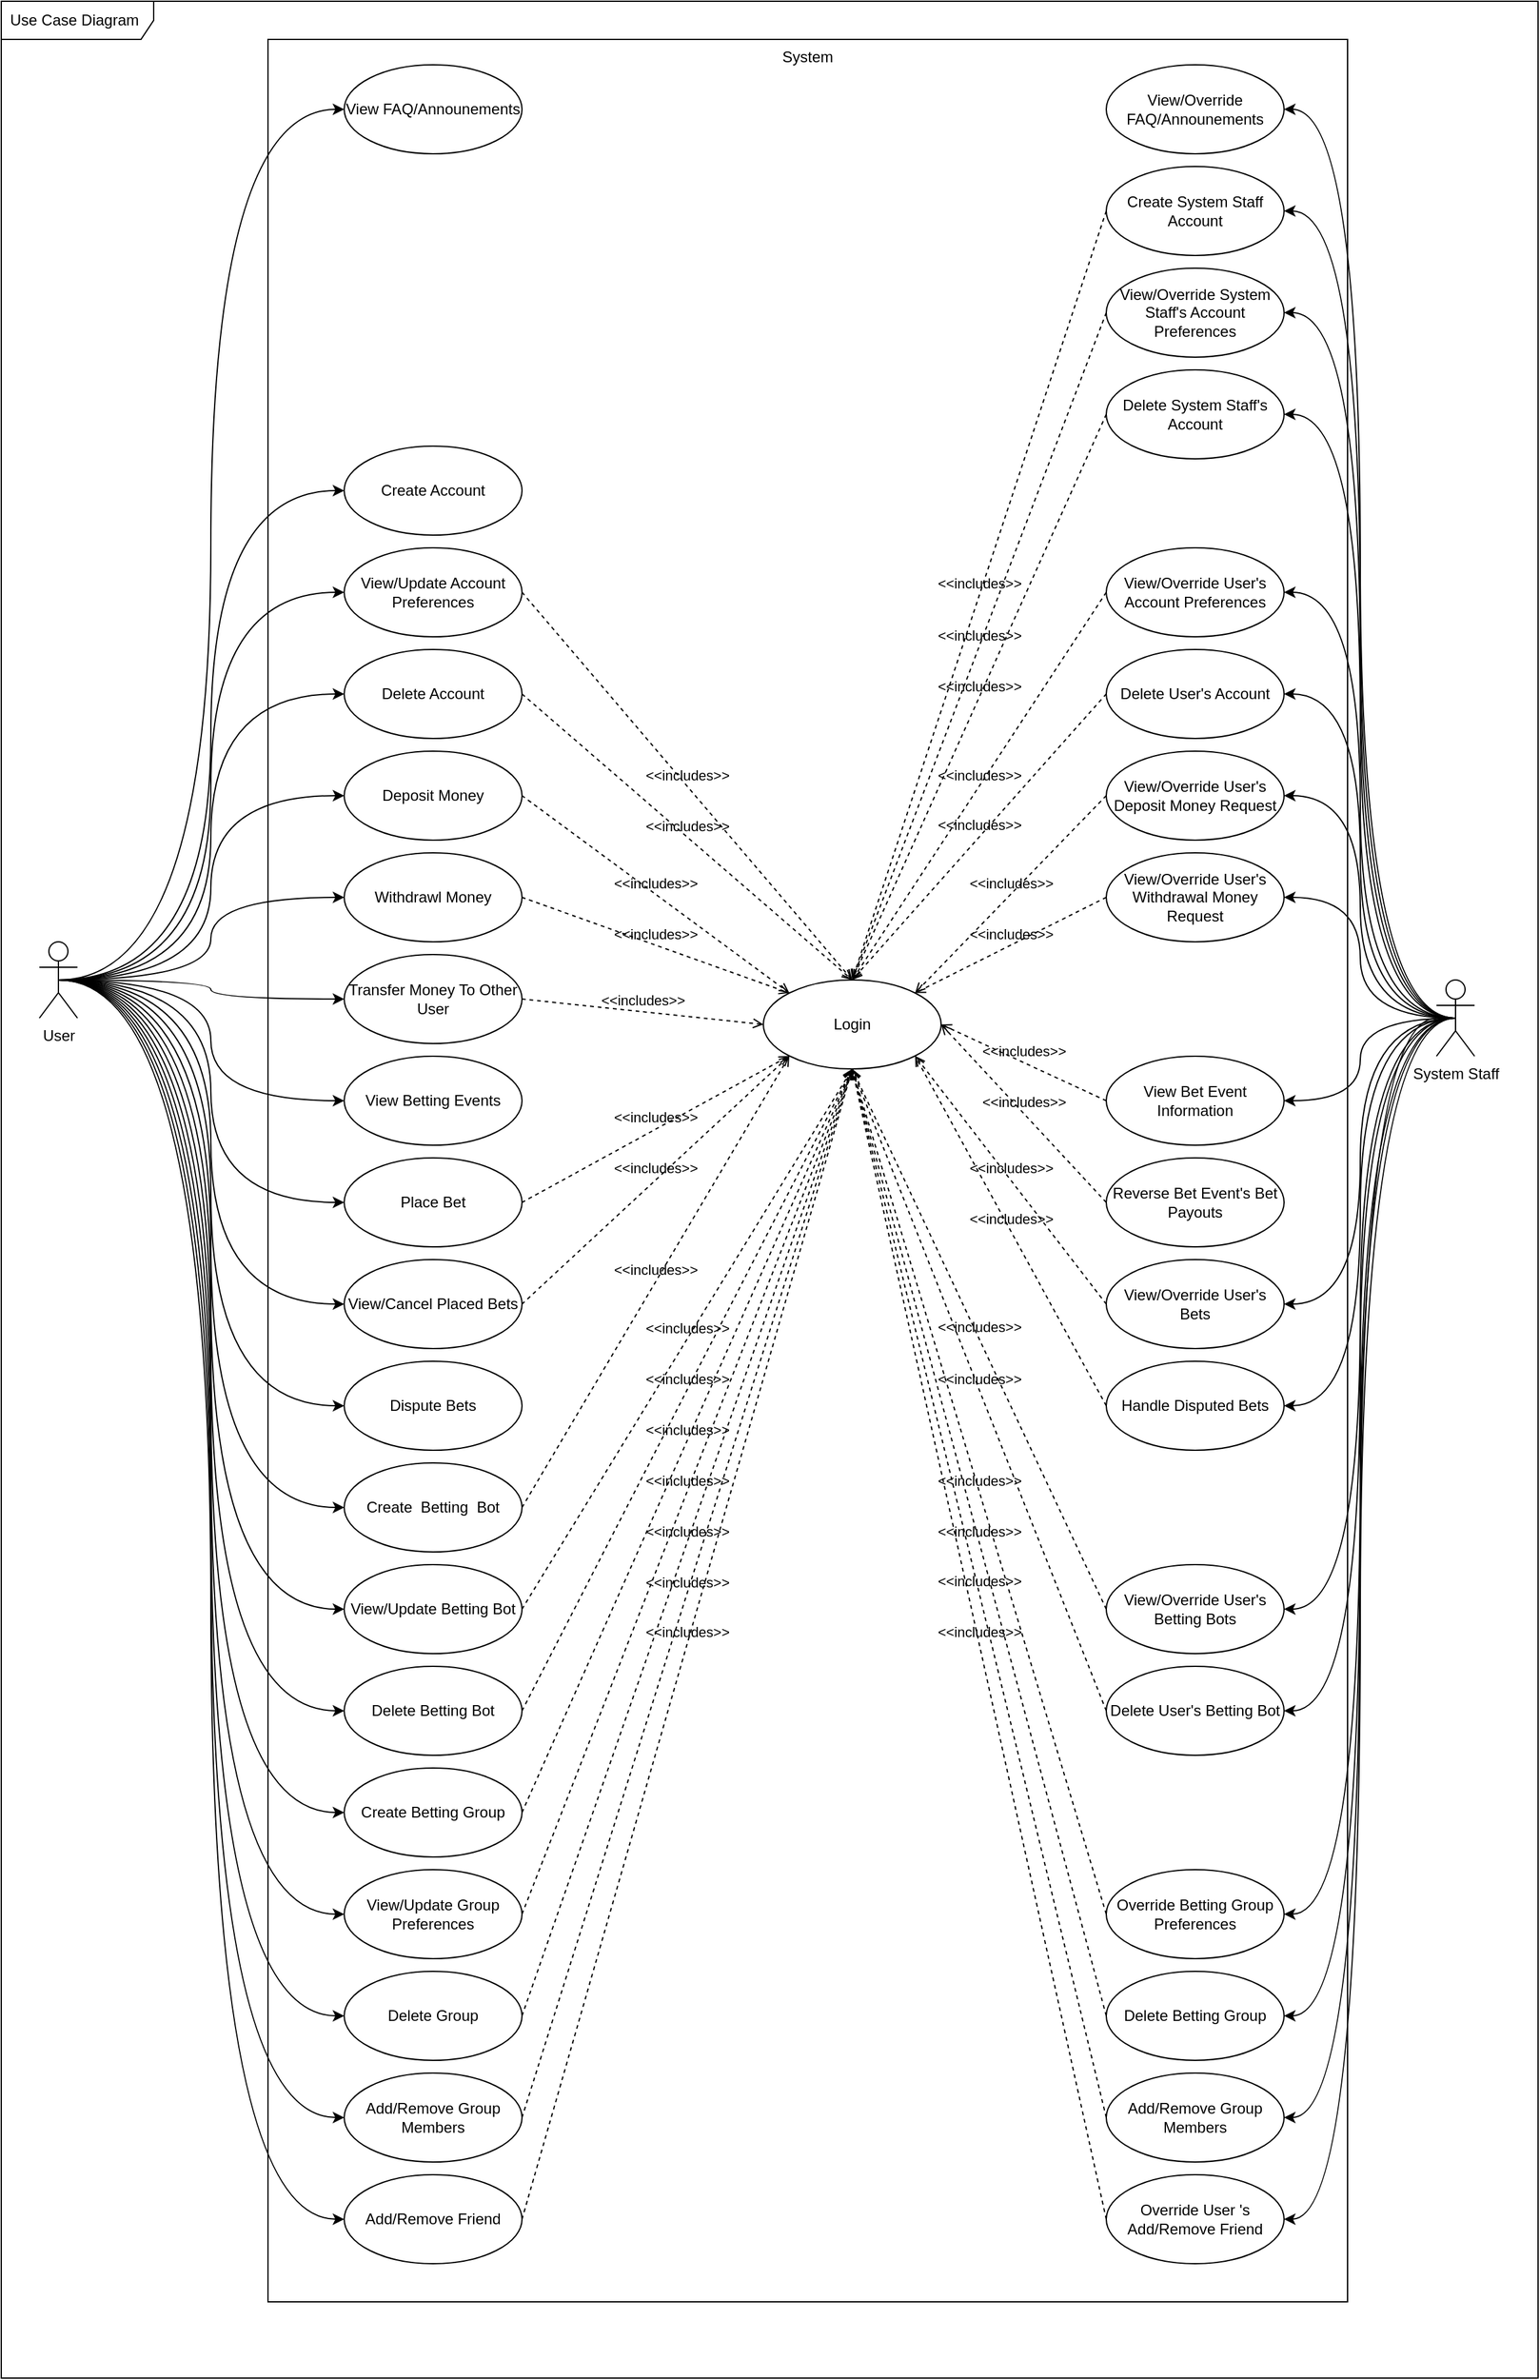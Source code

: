<mxfile version="20.8.3" type="google"><diagram id="5OjhUlmFKpjoIsbaGvIM" name="Page-1"><mxGraphModel grid="1" page="1" gridSize="10" guides="1" tooltips="1" connect="1" arrows="1" fold="1" pageScale="1" pageWidth="850" pageHeight="1100" math="0" shadow="0"><root><mxCell id="0"/><mxCell id="1" parent="0"/><mxCell id="4mFQkRXJ37AKGdtGyKTU-3" value="Use Case Diagram" style="shape=umlFrame;whiteSpace=wrap;html=1;width=120;height=30;boundedLbl=1;verticalAlign=middle;align=left;spacingLeft=5;sketch=0;gradientColor=none;movable=0;" vertex="1" parent="1"><mxGeometry x="250" y="-260" width="1210" height="1870" as="geometry"/></mxCell><mxCell id="4mFQkRXJ37AKGdtGyKTU-55" value="System" style="fontStyle=0;sketch=0;gradientColor=none;fillColor=none;verticalAlign=top;movable=0;" vertex="1" parent="1"><mxGeometry x="460" y="-230" width="850" height="1780" as="geometry"/></mxCell><mxCell id="4mFQkRXJ37AKGdtGyKTU-22" style="edgeStyle=orthogonalEdgeStyle;rounded=0;orthogonalLoop=1;jettySize=auto;html=1;exitX=0.5;exitY=0.5;exitDx=0;exitDy=0;exitPerimeter=0;entryX=0;entryY=0.5;entryDx=0;entryDy=0;curved=1;" edge="1" parent="1" source="4mFQkRXJ37AKGdtGyKTU-2" target="4mFQkRXJ37AKGdtGyKTU-13"><mxGeometry relative="1" as="geometry"/></mxCell><mxCell id="4mFQkRXJ37AKGdtGyKTU-23" style="edgeStyle=orthogonalEdgeStyle;curved=1;rounded=0;orthogonalLoop=1;jettySize=auto;html=1;exitX=0.5;exitY=0.5;exitDx=0;exitDy=0;exitPerimeter=0;entryX=0;entryY=0.5;entryDx=0;entryDy=0;" edge="1" parent="1" source="4mFQkRXJ37AKGdtGyKTU-2" target="4mFQkRXJ37AKGdtGyKTU-7"><mxGeometry relative="1" as="geometry"/></mxCell><mxCell id="4mFQkRXJ37AKGdtGyKTU-24" style="edgeStyle=orthogonalEdgeStyle;curved=1;rounded=0;orthogonalLoop=1;jettySize=auto;html=1;exitX=0.5;exitY=0.5;exitDx=0;exitDy=0;exitPerimeter=0;entryX=0;entryY=0.5;entryDx=0;entryDy=0;" edge="1" parent="1" source="4mFQkRXJ37AKGdtGyKTU-2" target="4mFQkRXJ37AKGdtGyKTU-17"><mxGeometry relative="1" as="geometry"/></mxCell><mxCell id="4mFQkRXJ37AKGdtGyKTU-25" style="edgeStyle=orthogonalEdgeStyle;curved=1;rounded=0;orthogonalLoop=1;jettySize=auto;html=1;exitX=0.5;exitY=0.5;exitDx=0;exitDy=0;exitPerimeter=0;entryX=0;entryY=0.5;entryDx=0;entryDy=0;" edge="1" parent="1" source="4mFQkRXJ37AKGdtGyKTU-2" target="4mFQkRXJ37AKGdtGyKTU-9"><mxGeometry relative="1" as="geometry"/></mxCell><mxCell id="4mFQkRXJ37AKGdtGyKTU-26" style="edgeStyle=orthogonalEdgeStyle;curved=1;rounded=0;orthogonalLoop=1;jettySize=auto;html=1;exitX=0.5;exitY=0.5;exitDx=0;exitDy=0;exitPerimeter=0;entryX=0;entryY=0.5;entryDx=0;entryDy=0;" edge="1" parent="1" source="4mFQkRXJ37AKGdtGyKTU-2" target="4mFQkRXJ37AKGdtGyKTU-8"><mxGeometry relative="1" as="geometry"/></mxCell><mxCell id="4mFQkRXJ37AKGdtGyKTU-27" style="edgeStyle=orthogonalEdgeStyle;curved=1;rounded=0;orthogonalLoop=1;jettySize=auto;html=1;exitX=0.5;exitY=0.5;exitDx=0;exitDy=0;exitPerimeter=0;entryX=0;entryY=0.5;entryDx=0;entryDy=0;" edge="1" parent="1" source="4mFQkRXJ37AKGdtGyKTU-2" target="4mFQkRXJ37AKGdtGyKTU-10"><mxGeometry relative="1" as="geometry"/></mxCell><mxCell id="4mFQkRXJ37AKGdtGyKTU-28" style="edgeStyle=orthogonalEdgeStyle;curved=1;rounded=0;orthogonalLoop=1;jettySize=auto;html=1;exitX=0.5;exitY=0.5;exitDx=0;exitDy=0;exitPerimeter=0;entryX=0;entryY=0.5;entryDx=0;entryDy=0;" edge="1" parent="1" source="4mFQkRXJ37AKGdtGyKTU-2" target="4mFQkRXJ37AKGdtGyKTU-12"><mxGeometry relative="1" as="geometry"/></mxCell><mxCell id="4mFQkRXJ37AKGdtGyKTU-29" style="edgeStyle=orthogonalEdgeStyle;curved=1;rounded=0;orthogonalLoop=1;jettySize=auto;html=1;exitX=0.5;exitY=0.5;exitDx=0;exitDy=0;exitPerimeter=0;entryX=0;entryY=0.5;entryDx=0;entryDy=0;" edge="1" parent="1" source="4mFQkRXJ37AKGdtGyKTU-2" target="4mFQkRXJ37AKGdtGyKTU-4"><mxGeometry relative="1" as="geometry"/></mxCell><mxCell id="4mFQkRXJ37AKGdtGyKTU-30" style="edgeStyle=orthogonalEdgeStyle;curved=1;rounded=0;orthogonalLoop=1;jettySize=auto;html=1;exitX=0.5;exitY=0.5;exitDx=0;exitDy=0;exitPerimeter=0;entryX=0;entryY=0.5;entryDx=0;entryDy=0;" edge="1" parent="1" source="4mFQkRXJ37AKGdtGyKTU-2" target="4mFQkRXJ37AKGdtGyKTU-18"><mxGeometry relative="1" as="geometry"/></mxCell><mxCell id="4mFQkRXJ37AKGdtGyKTU-31" style="edgeStyle=orthogonalEdgeStyle;curved=1;rounded=0;orthogonalLoop=1;jettySize=auto;html=1;exitX=0.5;exitY=0.5;exitDx=0;exitDy=0;exitPerimeter=0;entryX=0;entryY=0.5;entryDx=0;entryDy=0;" edge="1" parent="1" source="4mFQkRXJ37AKGdtGyKTU-2" target="4mFQkRXJ37AKGdtGyKTU-15"><mxGeometry relative="1" as="geometry"/></mxCell><mxCell id="4mFQkRXJ37AKGdtGyKTU-32" style="edgeStyle=orthogonalEdgeStyle;curved=1;rounded=0;orthogonalLoop=1;jettySize=auto;html=1;exitX=0.5;exitY=0.5;exitDx=0;exitDy=0;exitPerimeter=0;entryX=0;entryY=0.5;entryDx=0;entryDy=0;" edge="1" parent="1" source="4mFQkRXJ37AKGdtGyKTU-2" target="4mFQkRXJ37AKGdtGyKTU-11"><mxGeometry relative="1" as="geometry"/></mxCell><mxCell id="4mFQkRXJ37AKGdtGyKTU-33" style="edgeStyle=orthogonalEdgeStyle;curved=1;rounded=0;orthogonalLoop=1;jettySize=auto;html=1;exitX=0.5;exitY=0.5;exitDx=0;exitDy=0;exitPerimeter=0;entryX=0;entryY=0.5;entryDx=0;entryDy=0;" edge="1" parent="1" source="4mFQkRXJ37AKGdtGyKTU-2" target="4mFQkRXJ37AKGdtGyKTU-16"><mxGeometry relative="1" as="geometry"/></mxCell><mxCell id="4mFQkRXJ37AKGdtGyKTU-72" style="edgeStyle=orthogonalEdgeStyle;curved=1;rounded=0;orthogonalLoop=1;jettySize=auto;html=1;exitX=0.5;exitY=0.5;exitDx=0;exitDy=0;exitPerimeter=0;entryX=0;entryY=0.5;entryDx=0;entryDy=0;" edge="1" parent="1" source="4mFQkRXJ37AKGdtGyKTU-2" target="4mFQkRXJ37AKGdtGyKTU-70"><mxGeometry relative="1" as="geometry"/></mxCell><mxCell id="4mFQkRXJ37AKGdtGyKTU-73" style="edgeStyle=orthogonalEdgeStyle;curved=1;rounded=0;orthogonalLoop=1;jettySize=auto;html=1;exitX=0.5;exitY=0.5;exitDx=0;exitDy=0;exitPerimeter=0;entryX=0;entryY=0.5;entryDx=0;entryDy=0;" edge="1" parent="1" source="4mFQkRXJ37AKGdtGyKTU-2" target="4mFQkRXJ37AKGdtGyKTU-69"><mxGeometry relative="1" as="geometry"/></mxCell><mxCell id="4mFQkRXJ37AKGdtGyKTU-74" style="edgeStyle=orthogonalEdgeStyle;curved=1;rounded=0;orthogonalLoop=1;jettySize=auto;html=1;exitX=0.5;exitY=0.5;exitDx=0;exitDy=0;exitPerimeter=0;entryX=0;entryY=0.5;entryDx=0;entryDy=0;" edge="1" parent="1" source="4mFQkRXJ37AKGdtGyKTU-2" target="4mFQkRXJ37AKGdtGyKTU-71"><mxGeometry relative="1" as="geometry"/></mxCell><mxCell id="4mFQkRXJ37AKGdtGyKTU-115" style="edgeStyle=orthogonalEdgeStyle;curved=1;rounded=0;orthogonalLoop=1;jettySize=auto;html=1;exitX=0.5;exitY=0.5;exitDx=0;exitDy=0;exitPerimeter=0;entryX=0;entryY=0.5;entryDx=0;entryDy=0;" edge="1" parent="1" source="4mFQkRXJ37AKGdtGyKTU-2" target="4mFQkRXJ37AKGdtGyKTU-114"><mxGeometry relative="1" as="geometry"/></mxCell><mxCell id="4mFQkRXJ37AKGdtGyKTU-137" style="edgeStyle=orthogonalEdgeStyle;curved=1;rounded=0;orthogonalLoop=1;jettySize=auto;html=1;exitX=0.5;exitY=0.5;exitDx=0;exitDy=0;exitPerimeter=0;entryX=0;entryY=0.5;entryDx=0;entryDy=0;" edge="1" parent="1" source="4mFQkRXJ37AKGdtGyKTU-2" target="4mFQkRXJ37AKGdtGyKTU-136"><mxGeometry relative="1" as="geometry"/></mxCell><mxCell id="4mFQkRXJ37AKGdtGyKTU-142" style="edgeStyle=orthogonalEdgeStyle;curved=1;rounded=0;orthogonalLoop=1;jettySize=auto;html=1;exitX=0.5;exitY=0.5;exitDx=0;exitDy=0;exitPerimeter=0;entryX=0;entryY=0.5;entryDx=0;entryDy=0;" edge="1" parent="1" source="4mFQkRXJ37AKGdtGyKTU-2" target="4mFQkRXJ37AKGdtGyKTU-140"><mxGeometry relative="1" as="geometry"/></mxCell><mxCell id="4mFQkRXJ37AKGdtGyKTU-150" style="edgeStyle=orthogonalEdgeStyle;curved=1;rounded=0;orthogonalLoop=1;jettySize=auto;html=1;exitX=0.5;exitY=0.5;exitDx=0;exitDy=0;exitPerimeter=0;entryX=0;entryY=0.5;entryDx=0;entryDy=0;" edge="1" parent="1" source="4mFQkRXJ37AKGdtGyKTU-2" target="4mFQkRXJ37AKGdtGyKTU-148"><mxGeometry relative="1" as="geometry"/></mxCell><mxCell id="4mFQkRXJ37AKGdtGyKTU-2" value="User" style="shape=umlActor;verticalLabelPosition=bottom;verticalAlign=top;html=1;sketch=0;gradientColor=none;" vertex="1" parent="1"><mxGeometry x="280" y="480" width="30" height="60" as="geometry"/></mxCell><mxCell id="4mFQkRXJ37AKGdtGyKTU-4" value="Place Bet" style="ellipse;whiteSpace=wrap;html=1;sketch=0;gradientColor=none;" vertex="1" parent="1"><mxGeometry x="520" y="650" width="140" height="70" as="geometry"/></mxCell><mxCell id="4mFQkRXJ37AKGdtGyKTU-5" value="Login" style="ellipse;whiteSpace=wrap;html=1;sketch=0;gradientColor=none;" vertex="1" parent="1"><mxGeometry x="850" y="510" width="140" height="70" as="geometry"/></mxCell><mxCell id="4mFQkRXJ37AKGdtGyKTU-7" value="View/Update Account Preferences" style="ellipse;whiteSpace=wrap;html=1;sketch=0;gradientColor=none;" vertex="1" parent="1"><mxGeometry x="520" y="170" width="140" height="70" as="geometry"/></mxCell><mxCell id="4mFQkRXJ37AKGdtGyKTU-8" value="Withdrawl Money" style="ellipse;whiteSpace=wrap;html=1;sketch=0;gradientColor=none;" vertex="1" parent="1"><mxGeometry x="520" y="410" width="140" height="70" as="geometry"/></mxCell><mxCell id="4mFQkRXJ37AKGdtGyKTU-9" value="Deposit Money" style="ellipse;whiteSpace=wrap;html=1;sketch=0;gradientColor=none;" vertex="1" parent="1"><mxGeometry x="520" y="330" width="140" height="70" as="geometry"/></mxCell><mxCell id="4mFQkRXJ37AKGdtGyKTU-10" value="Transfer Money To Other User" style="ellipse;whiteSpace=wrap;html=1;sketch=0;gradientColor=none;" vertex="1" parent="1"><mxGeometry x="520" y="490" width="140" height="70" as="geometry"/></mxCell><mxCell id="4mFQkRXJ37AKGdtGyKTU-11" value="View/Update Betting Bot" style="ellipse;whiteSpace=wrap;html=1;sketch=0;gradientColor=none;" vertex="1" parent="1"><mxGeometry x="520" y="970" width="140" height="70" as="geometry"/></mxCell><mxCell id="4mFQkRXJ37AKGdtGyKTU-12" value="View Betting Events" style="ellipse;whiteSpace=wrap;html=1;sketch=0;gradientColor=none;" vertex="1" parent="1"><mxGeometry x="520" y="570" width="140" height="70" as="geometry"/></mxCell><mxCell id="4mFQkRXJ37AKGdtGyKTU-13" value="Create Account" style="ellipse;whiteSpace=wrap;html=1;sketch=0;gradientColor=none;" vertex="1" parent="1"><mxGeometry x="520" y="90" width="140" height="70" as="geometry"/></mxCell><mxCell id="4mFQkRXJ37AKGdtGyKTU-15" value="Create &amp;nbsp;Betting &amp;nbsp;Bot" style="ellipse;whiteSpace=wrap;html=1;sketch=0;gradientColor=none;" vertex="1" parent="1"><mxGeometry x="520" y="890" width="140" height="70" as="geometry"/></mxCell><mxCell id="4mFQkRXJ37AKGdtGyKTU-16" value="Delete Betting Bot" style="ellipse;whiteSpace=wrap;html=1;sketch=0;gradientColor=none;" vertex="1" parent="1"><mxGeometry x="520" y="1050" width="140" height="70" as="geometry"/></mxCell><mxCell id="4mFQkRXJ37AKGdtGyKTU-17" value="Delete Account" style="ellipse;whiteSpace=wrap;html=1;sketch=0;gradientColor=none;" vertex="1" parent="1"><mxGeometry x="520" y="250" width="140" height="70" as="geometry"/></mxCell><mxCell id="4mFQkRXJ37AKGdtGyKTU-18" value="View/Cancel Placed Bets" style="ellipse;whiteSpace=wrap;html=1;sketch=0;gradientColor=none;" vertex="1" parent="1"><mxGeometry x="520" y="730" width="140" height="70" as="geometry"/></mxCell><mxCell id="4mFQkRXJ37AKGdtGyKTU-34" value="&amp;lt;&amp;lt;includes&amp;gt;&amp;gt;" style="endArrow=open;html=1;rounded=0;align=center;verticalAlign=bottom;dashed=1;endFill=0;labelBackgroundColor=none;curved=1;exitX=1;exitY=0.5;exitDx=0;exitDy=0;entryX=0;entryY=1;entryDx=0;entryDy=0;" edge="1" parent="1" source="4mFQkRXJ37AKGdtGyKTU-15" target="4mFQkRXJ37AKGdtGyKTU-5"><mxGeometry relative="1" as="geometry"><mxPoint x="700" y="820" as="sourcePoint"/><mxPoint x="860" y="820" as="targetPoint"/></mxGeometry></mxCell><mxCell id="4mFQkRXJ37AKGdtGyKTU-35" value="" style="resizable=0;html=1;align=center;verticalAlign=top;labelBackgroundColor=none;sketch=0;gradientColor=none;" connectable="0" vertex="1" parent="4mFQkRXJ37AKGdtGyKTU-34"><mxGeometry relative="1" as="geometry"/></mxCell><mxCell id="4mFQkRXJ37AKGdtGyKTU-36" value="&amp;lt;&amp;lt;includes&amp;gt;&amp;gt;" style="endArrow=open;html=1;rounded=0;align=center;verticalAlign=bottom;dashed=1;endFill=0;labelBackgroundColor=none;curved=1;exitX=1;exitY=0.5;exitDx=0;exitDy=0;entryX=0;entryY=1;entryDx=0;entryDy=0;" edge="1" parent="1" source="4mFQkRXJ37AKGdtGyKTU-18" target="4mFQkRXJ37AKGdtGyKTU-5"><mxGeometry relative="1" as="geometry"><mxPoint x="670" y="875" as="sourcePoint"/><mxPoint x="860" y="555" as="targetPoint"/></mxGeometry></mxCell><mxCell id="4mFQkRXJ37AKGdtGyKTU-37" value="" style="resizable=0;html=1;align=center;verticalAlign=top;labelBackgroundColor=none;sketch=0;gradientColor=none;" connectable="0" vertex="1" parent="4mFQkRXJ37AKGdtGyKTU-36"><mxGeometry relative="1" as="geometry"/></mxCell><mxCell id="4mFQkRXJ37AKGdtGyKTU-38" value="&amp;lt;&amp;lt;includes&amp;gt;&amp;gt;" style="endArrow=open;html=1;rounded=0;align=center;verticalAlign=bottom;dashed=1;endFill=0;labelBackgroundColor=none;curved=1;exitX=1;exitY=0.5;exitDx=0;exitDy=0;entryX=0;entryY=0;entryDx=0;entryDy=0;" edge="1" parent="1" source="4mFQkRXJ37AKGdtGyKTU-9" target="4mFQkRXJ37AKGdtGyKTU-5"><mxGeometry relative="1" as="geometry"><mxPoint x="670" y="775" as="sourcePoint"/><mxPoint x="860" y="555" as="targetPoint"/></mxGeometry></mxCell><mxCell id="4mFQkRXJ37AKGdtGyKTU-39" value="" style="resizable=0;html=1;align=center;verticalAlign=top;labelBackgroundColor=none;sketch=0;gradientColor=none;" connectable="0" vertex="1" parent="4mFQkRXJ37AKGdtGyKTU-38"><mxGeometry relative="1" as="geometry"/></mxCell><mxCell id="4mFQkRXJ37AKGdtGyKTU-40" value="&amp;lt;&amp;lt;includes&amp;gt;&amp;gt;" style="endArrow=open;html=1;rounded=0;align=center;verticalAlign=bottom;dashed=1;endFill=0;labelBackgroundColor=none;curved=1;exitX=1;exitY=0.5;exitDx=0;exitDy=0;entryX=0.5;entryY=0;entryDx=0;entryDy=0;" edge="1" parent="1" source="4mFQkRXJ37AKGdtGyKTU-17" target="4mFQkRXJ37AKGdtGyKTU-5"><mxGeometry relative="1" as="geometry"><mxPoint x="680" y="785" as="sourcePoint"/><mxPoint x="870" y="565" as="targetPoint"/></mxGeometry></mxCell><mxCell id="4mFQkRXJ37AKGdtGyKTU-41" value="" style="resizable=0;html=1;align=center;verticalAlign=top;labelBackgroundColor=none;sketch=0;gradientColor=none;" connectable="0" vertex="1" parent="4mFQkRXJ37AKGdtGyKTU-40"><mxGeometry relative="1" as="geometry"/></mxCell><mxCell id="4mFQkRXJ37AKGdtGyKTU-42" value="&amp;lt;&amp;lt;includes&amp;gt;&amp;gt;" style="endArrow=open;html=1;rounded=0;align=center;verticalAlign=bottom;dashed=1;endFill=0;labelBackgroundColor=none;curved=1;exitX=1;exitY=0.5;exitDx=0;exitDy=0;entryX=0;entryY=0.5;entryDx=0;entryDy=0;" edge="1" parent="1" source="4mFQkRXJ37AKGdtGyKTU-10" target="4mFQkRXJ37AKGdtGyKTU-5"><mxGeometry relative="1" as="geometry"><mxPoint x="690" y="795" as="sourcePoint"/><mxPoint x="880" y="575" as="targetPoint"/></mxGeometry></mxCell><mxCell id="4mFQkRXJ37AKGdtGyKTU-43" value="" style="resizable=0;html=1;align=center;verticalAlign=top;labelBackgroundColor=none;sketch=0;gradientColor=none;" connectable="0" vertex="1" parent="4mFQkRXJ37AKGdtGyKTU-42"><mxGeometry relative="1" as="geometry"/></mxCell><mxCell id="4mFQkRXJ37AKGdtGyKTU-44" value="&amp;lt;&amp;lt;includes&amp;gt;&amp;gt;" style="endArrow=open;html=1;rounded=0;align=center;verticalAlign=bottom;dashed=1;endFill=0;labelBackgroundColor=none;curved=1;entryX=0;entryY=0;entryDx=0;entryDy=0;exitX=1;exitY=0.5;exitDx=0;exitDy=0;" edge="1" parent="1" source="4mFQkRXJ37AKGdtGyKTU-8" target="4mFQkRXJ37AKGdtGyKTU-5"><mxGeometry relative="1" as="geometry"><mxPoint x="660" y="605" as="sourcePoint"/><mxPoint x="890" y="585" as="targetPoint"/></mxGeometry></mxCell><mxCell id="4mFQkRXJ37AKGdtGyKTU-45" value="" style="resizable=0;html=1;align=center;verticalAlign=top;labelBackgroundColor=none;sketch=0;gradientColor=none;" connectable="0" vertex="1" parent="4mFQkRXJ37AKGdtGyKTU-44"><mxGeometry relative="1" as="geometry"/></mxCell><mxCell id="4mFQkRXJ37AKGdtGyKTU-46" value="&amp;lt;&amp;lt;includes&amp;gt;&amp;gt;" style="endArrow=open;html=1;rounded=0;align=center;verticalAlign=bottom;dashed=1;endFill=0;labelBackgroundColor=none;curved=1;exitX=1;exitY=0.5;exitDx=0;exitDy=0;entryX=0;entryY=1;entryDx=0;entryDy=0;" edge="1" parent="1" source="4mFQkRXJ37AKGdtGyKTU-4" target="4mFQkRXJ37AKGdtGyKTU-5"><mxGeometry relative="1" as="geometry"><mxPoint x="710" y="815" as="sourcePoint"/><mxPoint x="900" y="595" as="targetPoint"/></mxGeometry></mxCell><mxCell id="4mFQkRXJ37AKGdtGyKTU-47" value="" style="resizable=0;html=1;align=center;verticalAlign=top;labelBackgroundColor=none;sketch=0;gradientColor=none;" connectable="0" vertex="1" parent="4mFQkRXJ37AKGdtGyKTU-46"><mxGeometry relative="1" as="geometry"/></mxCell><mxCell id="4mFQkRXJ37AKGdtGyKTU-48" value="&amp;lt;&amp;lt;includes&amp;gt;&amp;gt;" style="endArrow=open;html=1;rounded=0;align=center;verticalAlign=bottom;dashed=1;endFill=0;labelBackgroundColor=none;curved=1;exitX=1;exitY=0.5;exitDx=0;exitDy=0;entryX=0.5;entryY=1;entryDx=0;entryDy=0;" edge="1" parent="1" source="4mFQkRXJ37AKGdtGyKTU-11" target="4mFQkRXJ37AKGdtGyKTU-5"><mxGeometry relative="1" as="geometry"><mxPoint x="720" y="825" as="sourcePoint"/><mxPoint x="910" y="605" as="targetPoint"/></mxGeometry></mxCell><mxCell id="4mFQkRXJ37AKGdtGyKTU-49" value="" style="resizable=0;html=1;align=center;verticalAlign=top;labelBackgroundColor=none;sketch=0;gradientColor=none;" connectable="0" vertex="1" parent="4mFQkRXJ37AKGdtGyKTU-48"><mxGeometry relative="1" as="geometry"/></mxCell><mxCell id="4mFQkRXJ37AKGdtGyKTU-50" value="&amp;lt;&amp;lt;includes&amp;gt;&amp;gt;" style="endArrow=open;html=1;rounded=0;align=center;verticalAlign=bottom;dashed=1;endFill=0;labelBackgroundColor=none;curved=1;entryX=0.5;entryY=1;entryDx=0;entryDy=0;exitX=1;exitY=0.5;exitDx=0;exitDy=0;" edge="1" parent="1" source="4mFQkRXJ37AKGdtGyKTU-16" target="4mFQkRXJ37AKGdtGyKTU-5"><mxGeometry relative="1" as="geometry"><mxPoint x="730" y="835" as="sourcePoint"/><mxPoint x="920" y="615" as="targetPoint"/></mxGeometry></mxCell><mxCell id="4mFQkRXJ37AKGdtGyKTU-51" value="" style="resizable=0;html=1;align=center;verticalAlign=top;labelBackgroundColor=none;sketch=0;gradientColor=none;" connectable="0" vertex="1" parent="4mFQkRXJ37AKGdtGyKTU-50"><mxGeometry relative="1" as="geometry"/></mxCell><mxCell id="4mFQkRXJ37AKGdtGyKTU-52" value="&amp;lt;&amp;lt;includes&amp;gt;&amp;gt;" style="endArrow=open;html=1;rounded=0;align=center;verticalAlign=bottom;dashed=1;endFill=0;labelBackgroundColor=none;curved=1;exitX=1;exitY=0.5;exitDx=0;exitDy=0;" edge="1" parent="1" source="4mFQkRXJ37AKGdtGyKTU-7"><mxGeometry relative="1" as="geometry"><mxPoint x="670" y="295" as="sourcePoint"/><mxPoint x="920" y="510" as="targetPoint"/></mxGeometry></mxCell><mxCell id="4mFQkRXJ37AKGdtGyKTU-53" value="" style="resizable=0;html=1;align=center;verticalAlign=top;labelBackgroundColor=none;sketch=0;gradientColor=none;" connectable="0" vertex="1" parent="4mFQkRXJ37AKGdtGyKTU-52"><mxGeometry relative="1" as="geometry"/></mxCell><mxCell id="4mFQkRXJ37AKGdtGyKTU-59" style="edgeStyle=orthogonalEdgeStyle;curved=1;rounded=0;orthogonalLoop=1;jettySize=auto;html=1;exitX=0.5;exitY=0.5;exitDx=0;exitDy=0;exitPerimeter=0;entryX=1;entryY=0.5;entryDx=0;entryDy=0;" edge="1" parent="1" source="4mFQkRXJ37AKGdtGyKTU-56" target="4mFQkRXJ37AKGdtGyKTU-62"><mxGeometry relative="1" as="geometry"/></mxCell><mxCell id="4mFQkRXJ37AKGdtGyKTU-60" style="edgeStyle=orthogonalEdgeStyle;curved=1;rounded=0;orthogonalLoop=1;jettySize=auto;html=1;exitX=0.5;exitY=0.5;exitDx=0;exitDy=0;exitPerimeter=0;entryX=1;entryY=0.5;entryDx=0;entryDy=0;" edge="1" parent="1" source="4mFQkRXJ37AKGdtGyKTU-56" target="4mFQkRXJ37AKGdtGyKTU-64"><mxGeometry relative="1" as="geometry"/></mxCell><mxCell id="4mFQkRXJ37AKGdtGyKTU-65" style="edgeStyle=orthogonalEdgeStyle;curved=1;rounded=0;orthogonalLoop=1;jettySize=auto;html=1;exitX=0.5;exitY=0.5;exitDx=0;exitDy=0;exitPerimeter=0;entryX=1;entryY=0.5;entryDx=0;entryDy=0;" edge="1" parent="1" source="4mFQkRXJ37AKGdtGyKTU-56" target="4mFQkRXJ37AKGdtGyKTU-61"><mxGeometry relative="1" as="geometry"/></mxCell><mxCell id="4mFQkRXJ37AKGdtGyKTU-81" style="edgeStyle=orthogonalEdgeStyle;curved=1;rounded=0;orthogonalLoop=1;jettySize=auto;html=1;exitX=0.5;exitY=0.5;exitDx=0;exitDy=0;exitPerimeter=0;entryX=1;entryY=0.5;entryDx=0;entryDy=0;" edge="1" parent="1" source="4mFQkRXJ37AKGdtGyKTU-56" target="4mFQkRXJ37AKGdtGyKTU-66"><mxGeometry relative="1" as="geometry"/></mxCell><mxCell id="4mFQkRXJ37AKGdtGyKTU-82" style="edgeStyle=orthogonalEdgeStyle;curved=1;rounded=0;orthogonalLoop=1;jettySize=auto;html=1;exitX=0.5;exitY=0.5;exitDx=0;exitDy=0;exitPerimeter=0;entryX=1;entryY=0.5;entryDx=0;entryDy=0;" edge="1" parent="1" source="4mFQkRXJ37AKGdtGyKTU-56" target="4mFQkRXJ37AKGdtGyKTU-67"><mxGeometry relative="1" as="geometry"/></mxCell><mxCell id="4mFQkRXJ37AKGdtGyKTU-83" style="edgeStyle=orthogonalEdgeStyle;curved=1;rounded=0;orthogonalLoop=1;jettySize=auto;html=1;exitX=0.5;exitY=0.5;exitDx=0;exitDy=0;exitPerimeter=0;entryX=1;entryY=0.5;entryDx=0;entryDy=0;" edge="1" parent="1" source="4mFQkRXJ37AKGdtGyKTU-56" target="4mFQkRXJ37AKGdtGyKTU-75"><mxGeometry relative="1" as="geometry"/></mxCell><mxCell id="4mFQkRXJ37AKGdtGyKTU-84" style="edgeStyle=orthogonalEdgeStyle;curved=1;rounded=0;orthogonalLoop=1;jettySize=auto;html=1;exitX=0.5;exitY=0.5;exitDx=0;exitDy=0;exitPerimeter=0;entryX=1;entryY=0.5;entryDx=0;entryDy=0;" edge="1" parent="1" source="4mFQkRXJ37AKGdtGyKTU-56" target="4mFQkRXJ37AKGdtGyKTU-76"><mxGeometry relative="1" as="geometry"/></mxCell><mxCell id="4mFQkRXJ37AKGdtGyKTU-85" style="edgeStyle=orthogonalEdgeStyle;curved=1;rounded=0;orthogonalLoop=1;jettySize=auto;html=1;exitX=0.5;exitY=0.5;exitDx=0;exitDy=0;exitPerimeter=0;entryX=1;entryY=0.5;entryDx=0;entryDy=0;" edge="1" parent="1" source="4mFQkRXJ37AKGdtGyKTU-56" target="4mFQkRXJ37AKGdtGyKTU-77"><mxGeometry relative="1" as="geometry"/></mxCell><mxCell id="4mFQkRXJ37AKGdtGyKTU-86" style="edgeStyle=orthogonalEdgeStyle;curved=1;rounded=0;orthogonalLoop=1;jettySize=auto;html=1;exitX=0.5;exitY=0.5;exitDx=0;exitDy=0;exitPerimeter=0;entryX=1;entryY=0.5;entryDx=0;entryDy=0;" edge="1" parent="1" source="4mFQkRXJ37AKGdtGyKTU-56" target="4mFQkRXJ37AKGdtGyKTU-79"><mxGeometry relative="1" as="geometry"/></mxCell><mxCell id="4mFQkRXJ37AKGdtGyKTU-87" style="edgeStyle=orthogonalEdgeStyle;curved=1;rounded=0;orthogonalLoop=1;jettySize=auto;html=1;exitX=0.5;exitY=0.5;exitDx=0;exitDy=0;exitPerimeter=0;entryX=1;entryY=0.5;entryDx=0;entryDy=0;" edge="1" parent="1" source="4mFQkRXJ37AKGdtGyKTU-56" target="4mFQkRXJ37AKGdtGyKTU-80"><mxGeometry relative="1" as="geometry"/></mxCell><mxCell id="4mFQkRXJ37AKGdtGyKTU-118" style="edgeStyle=orthogonalEdgeStyle;curved=1;rounded=0;orthogonalLoop=1;jettySize=auto;html=1;exitX=0.5;exitY=0.5;exitDx=0;exitDy=0;exitPerimeter=0;entryX=1;entryY=0.5;entryDx=0;entryDy=0;" edge="1" parent="1" source="4mFQkRXJ37AKGdtGyKTU-56" target="4mFQkRXJ37AKGdtGyKTU-117"><mxGeometry relative="1" as="geometry"/></mxCell><mxCell id="4mFQkRXJ37AKGdtGyKTU-126" style="edgeStyle=orthogonalEdgeStyle;curved=1;rounded=0;orthogonalLoop=1;jettySize=auto;html=1;exitX=0.5;exitY=0.5;exitDx=0;exitDy=0;exitPerimeter=0;entryX=1;entryY=0.5;entryDx=0;entryDy=0;" edge="1" parent="1" source="4mFQkRXJ37AKGdtGyKTU-56" target="4mFQkRXJ37AKGdtGyKTU-124"><mxGeometry relative="1" as="geometry"/></mxCell><mxCell id="4mFQkRXJ37AKGdtGyKTU-128" style="edgeStyle=orthogonalEdgeStyle;curved=1;rounded=0;orthogonalLoop=1;jettySize=auto;html=1;exitX=0.5;exitY=0.5;exitDx=0;exitDy=0;exitPerimeter=0;entryX=1;entryY=0.5;entryDx=0;entryDy=0;" edge="1" parent="1" source="4mFQkRXJ37AKGdtGyKTU-56" target="4mFQkRXJ37AKGdtGyKTU-123"><mxGeometry relative="1" as="geometry"/></mxCell><mxCell id="4mFQkRXJ37AKGdtGyKTU-129" style="edgeStyle=orthogonalEdgeStyle;curved=1;rounded=0;orthogonalLoop=1;jettySize=auto;html=1;exitX=0.5;exitY=0.5;exitDx=0;exitDy=0;exitPerimeter=0;entryX=1;entryY=0.5;entryDx=0;entryDy=0;" edge="1" parent="1" source="4mFQkRXJ37AKGdtGyKTU-56" target="4mFQkRXJ37AKGdtGyKTU-125"><mxGeometry relative="1" as="geometry"/></mxCell><mxCell id="4mFQkRXJ37AKGdtGyKTU-139" style="edgeStyle=orthogonalEdgeStyle;curved=1;rounded=0;orthogonalLoop=1;jettySize=auto;html=1;exitX=0.5;exitY=0.5;exitDx=0;exitDy=0;exitPerimeter=0;entryX=1;entryY=0.5;entryDx=0;entryDy=0;" edge="1" parent="1" source="4mFQkRXJ37AKGdtGyKTU-56" target="4mFQkRXJ37AKGdtGyKTU-138"><mxGeometry relative="1" as="geometry"/></mxCell><mxCell id="4mFQkRXJ37AKGdtGyKTU-145" style="edgeStyle=orthogonalEdgeStyle;curved=1;rounded=0;orthogonalLoop=1;jettySize=auto;html=1;entryX=1;entryY=0.5;entryDx=0;entryDy=0;" edge="1" parent="1" source="4mFQkRXJ37AKGdtGyKTU-56" target="4mFQkRXJ37AKGdtGyKTU-141"><mxGeometry relative="1" as="geometry"/></mxCell><mxCell id="4mFQkRXJ37AKGdtGyKTU-151" style="edgeStyle=orthogonalEdgeStyle;curved=1;rounded=0;orthogonalLoop=1;jettySize=auto;html=1;exitX=0.5;exitY=0.5;exitDx=0;exitDy=0;exitPerimeter=0;entryX=1;entryY=0.5;entryDx=0;entryDy=0;" edge="1" parent="1" source="4mFQkRXJ37AKGdtGyKTU-56" target="4mFQkRXJ37AKGdtGyKTU-149"><mxGeometry relative="1" as="geometry"/></mxCell><mxCell id="4mFQkRXJ37AKGdtGyKTU-56" value="System Staff" style="shape=umlActor;verticalLabelPosition=bottom;verticalAlign=top;html=1;sketch=0;gradientColor=none;" vertex="1" parent="1"><mxGeometry x="1380" y="510" width="30" height="60" as="geometry"/></mxCell><mxCell id="4mFQkRXJ37AKGdtGyKTU-61" value="View Bet Event Information" style="ellipse;whiteSpace=wrap;html=1;sketch=0;gradientColor=none;" vertex="1" parent="1"><mxGeometry x="1120" y="570" width="140" height="70" as="geometry"/></mxCell><mxCell id="4mFQkRXJ37AKGdtGyKTU-62" value="View/Override User's Account Preferences" style="ellipse;whiteSpace=wrap;html=1;sketch=0;gradientColor=none;" vertex="1" parent="1"><mxGeometry x="1120" y="170" width="140" height="70" as="geometry"/></mxCell><mxCell id="4mFQkRXJ37AKGdtGyKTU-64" value="Delete User's Account" style="ellipse;whiteSpace=wrap;html=1;sketch=0;gradientColor=none;" vertex="1" parent="1"><mxGeometry x="1120" y="250" width="140" height="70" as="geometry"/></mxCell><mxCell id="4mFQkRXJ37AKGdtGyKTU-66" value="View/Override User's Bets" style="ellipse;whiteSpace=wrap;html=1;sketch=0;gradientColor=none;" vertex="1" parent="1"><mxGeometry x="1120" y="730" width="140" height="70" as="geometry"/></mxCell><mxCell id="4mFQkRXJ37AKGdtGyKTU-67" value="View/Override User's Betting Bots" style="ellipse;whiteSpace=wrap;html=1;sketch=0;gradientColor=none;" vertex="1" parent="1"><mxGeometry x="1120" y="970" width="140" height="70" as="geometry"/></mxCell><mxCell id="4mFQkRXJ37AKGdtGyKTU-69" value="View/Update Group Preferences" style="ellipse;whiteSpace=wrap;html=1;sketch=0;gradientColor=none;" vertex="1" parent="1"><mxGeometry x="520" y="1210" width="140" height="70" as="geometry"/></mxCell><mxCell id="4mFQkRXJ37AKGdtGyKTU-70" value="Create Betting Group" style="ellipse;whiteSpace=wrap;html=1;sketch=0;gradientColor=none;" vertex="1" parent="1"><mxGeometry x="520" y="1130" width="140" height="70" as="geometry"/></mxCell><mxCell id="4mFQkRXJ37AKGdtGyKTU-71" value="Delete Group" style="ellipse;whiteSpace=wrap;html=1;sketch=0;gradientColor=none;" vertex="1" parent="1"><mxGeometry x="520" y="1290" width="140" height="70" as="geometry"/></mxCell><mxCell id="4mFQkRXJ37AKGdtGyKTU-75" value="Delete User's Betting Bot" style="ellipse;whiteSpace=wrap;html=1;sketch=0;gradientColor=none;" vertex="1" parent="1"><mxGeometry x="1120" y="1050" width="140" height="70" as="geometry"/></mxCell><mxCell id="4mFQkRXJ37AKGdtGyKTU-76" value="Override Betting Group Preferences" style="ellipse;whiteSpace=wrap;html=1;sketch=0;gradientColor=none;" vertex="1" parent="1"><mxGeometry x="1120" y="1210" width="140" height="70" as="geometry"/></mxCell><mxCell id="4mFQkRXJ37AKGdtGyKTU-77" value="Delete Betting Group" style="ellipse;whiteSpace=wrap;html=1;sketch=0;gradientColor=none;" vertex="1" parent="1"><mxGeometry x="1120" y="1290" width="140" height="70" as="geometry"/></mxCell><mxCell id="4mFQkRXJ37AKGdtGyKTU-79" value="View/Override User's Deposit Money Request" style="ellipse;whiteSpace=wrap;html=1;sketch=0;gradientColor=none;" vertex="1" parent="1"><mxGeometry x="1120" y="330" width="140" height="70" as="geometry"/></mxCell><mxCell id="4mFQkRXJ37AKGdtGyKTU-80" value="View/Override User's Withdrawal Money Request" style="ellipse;whiteSpace=wrap;html=1;sketch=0;gradientColor=none;" vertex="1" parent="1"><mxGeometry x="1120" y="410" width="140" height="70" as="geometry"/></mxCell><mxCell id="4mFQkRXJ37AKGdtGyKTU-88" value="&amp;lt;&amp;lt;includes&amp;gt;&amp;gt;" style="endArrow=open;html=1;rounded=0;align=center;verticalAlign=bottom;dashed=1;endFill=0;labelBackgroundColor=none;curved=1;exitX=0;exitY=0.5;exitDx=0;exitDy=0;entryX=0.5;entryY=0;entryDx=0;entryDy=0;" edge="1" parent="1" source="4mFQkRXJ37AKGdtGyKTU-62" target="4mFQkRXJ37AKGdtGyKTU-5"><mxGeometry relative="1" as="geometry"><mxPoint x="670" y="215" as="sourcePoint"/><mxPoint x="979.497" y="530.251" as="targetPoint"/></mxGeometry></mxCell><mxCell id="4mFQkRXJ37AKGdtGyKTU-89" value="" style="resizable=0;html=1;align=center;verticalAlign=top;labelBackgroundColor=none;sketch=0;gradientColor=none;" connectable="0" vertex="1" parent="4mFQkRXJ37AKGdtGyKTU-88"><mxGeometry relative="1" as="geometry"/></mxCell><mxCell id="4mFQkRXJ37AKGdtGyKTU-90" value="&amp;lt;&amp;lt;includes&amp;gt;&amp;gt;" style="endArrow=open;html=1;rounded=0;align=center;verticalAlign=bottom;dashed=1;endFill=0;labelBackgroundColor=none;curved=1;exitX=0;exitY=0.5;exitDx=0;exitDy=0;entryX=0.5;entryY=0;entryDx=0;entryDy=0;" edge="1" parent="1" source="4mFQkRXJ37AKGdtGyKTU-64" target="4mFQkRXJ37AKGdtGyKTU-5"><mxGeometry relative="1" as="geometry"><mxPoint x="1130" y="215" as="sourcePoint"/><mxPoint x="989.497" y="540.251" as="targetPoint"/></mxGeometry></mxCell><mxCell id="4mFQkRXJ37AKGdtGyKTU-91" value="" style="resizable=0;html=1;align=center;verticalAlign=top;labelBackgroundColor=none;sketch=0;gradientColor=none;" connectable="0" vertex="1" parent="4mFQkRXJ37AKGdtGyKTU-90"><mxGeometry relative="1" as="geometry"/></mxCell><mxCell id="4mFQkRXJ37AKGdtGyKTU-92" value="&amp;lt;&amp;lt;includes&amp;gt;&amp;gt;" style="endArrow=open;html=1;rounded=0;align=center;verticalAlign=bottom;dashed=1;endFill=0;labelBackgroundColor=none;curved=1;exitX=0;exitY=0.5;exitDx=0;exitDy=0;entryX=1;entryY=0;entryDx=0;entryDy=0;" edge="1" parent="1" source="4mFQkRXJ37AKGdtGyKTU-79" target="4mFQkRXJ37AKGdtGyKTU-5"><mxGeometry relative="1" as="geometry"><mxPoint x="1130" y="295" as="sourcePoint"/><mxPoint x="930" y="520" as="targetPoint"/></mxGeometry></mxCell><mxCell id="4mFQkRXJ37AKGdtGyKTU-93" value="" style="resizable=0;html=1;align=center;verticalAlign=top;labelBackgroundColor=none;sketch=0;gradientColor=none;" connectable="0" vertex="1" parent="4mFQkRXJ37AKGdtGyKTU-92"><mxGeometry relative="1" as="geometry"/></mxCell><mxCell id="4mFQkRXJ37AKGdtGyKTU-94" value="&amp;lt;&amp;lt;includes&amp;gt;&amp;gt;" style="endArrow=open;html=1;rounded=0;align=center;verticalAlign=bottom;dashed=1;endFill=0;labelBackgroundColor=none;curved=1;exitX=0;exitY=0.5;exitDx=0;exitDy=0;entryX=1;entryY=0;entryDx=0;entryDy=0;" edge="1" parent="1" source="4mFQkRXJ37AKGdtGyKTU-80" target="4mFQkRXJ37AKGdtGyKTU-5"><mxGeometry relative="1" as="geometry"><mxPoint x="1130" y="375" as="sourcePoint"/><mxPoint x="979.497" y="530.251" as="targetPoint"/></mxGeometry></mxCell><mxCell id="4mFQkRXJ37AKGdtGyKTU-95" value="" style="resizable=0;html=1;align=center;verticalAlign=top;labelBackgroundColor=none;sketch=0;gradientColor=none;" connectable="0" vertex="1" parent="4mFQkRXJ37AKGdtGyKTU-94"><mxGeometry relative="1" as="geometry"/></mxCell><mxCell id="4mFQkRXJ37AKGdtGyKTU-96" value="&amp;lt;&amp;lt;includes&amp;gt;&amp;gt;" style="endArrow=open;html=1;rounded=0;align=center;verticalAlign=bottom;dashed=1;endFill=0;labelBackgroundColor=none;curved=1;exitX=0;exitY=0.5;exitDx=0;exitDy=0;entryX=1;entryY=0.5;entryDx=0;entryDy=0;" edge="1" parent="1" source="4mFQkRXJ37AKGdtGyKTU-61" target="4mFQkRXJ37AKGdtGyKTU-5"><mxGeometry relative="1" as="geometry"><mxPoint x="1150.5" y="502.37" as="sourcePoint"/><mxPoint x="999.997" y="577.621" as="targetPoint"/></mxGeometry></mxCell><mxCell id="4mFQkRXJ37AKGdtGyKTU-97" value="" style="resizable=0;html=1;align=center;verticalAlign=top;labelBackgroundColor=none;sketch=0;gradientColor=none;" connectable="0" vertex="1" parent="4mFQkRXJ37AKGdtGyKTU-96"><mxGeometry relative="1" as="geometry"/></mxCell><mxCell id="4mFQkRXJ37AKGdtGyKTU-98" value="&amp;lt;&amp;lt;includes&amp;gt;&amp;gt;" style="endArrow=open;html=1;rounded=0;align=center;verticalAlign=bottom;dashed=1;endFill=0;labelBackgroundColor=none;curved=1;exitX=0;exitY=0.5;exitDx=0;exitDy=0;entryX=1;entryY=1;entryDx=0;entryDy=0;" edge="1" parent="1" source="4mFQkRXJ37AKGdtGyKTU-66" target="4mFQkRXJ37AKGdtGyKTU-5"><mxGeometry relative="1" as="geometry"><mxPoint x="1110" y="720" as="sourcePoint"/><mxPoint x="980" y="660" as="targetPoint"/></mxGeometry></mxCell><mxCell id="4mFQkRXJ37AKGdtGyKTU-99" value="" style="resizable=0;html=1;align=center;verticalAlign=top;labelBackgroundColor=none;sketch=0;gradientColor=none;" connectable="0" vertex="1" parent="4mFQkRXJ37AKGdtGyKTU-98"><mxGeometry relative="1" as="geometry"/></mxCell><mxCell id="4mFQkRXJ37AKGdtGyKTU-100" value="&amp;lt;&amp;lt;includes&amp;gt;&amp;gt;" style="endArrow=open;html=1;rounded=0;align=center;verticalAlign=bottom;dashed=1;endFill=0;labelBackgroundColor=none;curved=1;exitX=0;exitY=0.5;exitDx=0;exitDy=0;entryX=0.5;entryY=1;entryDx=0;entryDy=0;" edge="1" parent="1" source="4mFQkRXJ37AKGdtGyKTU-67" target="4mFQkRXJ37AKGdtGyKTU-5"><mxGeometry relative="1" as="geometry"><mxPoint x="1130" y="775" as="sourcePoint"/><mxPoint x="979.497" y="579.749" as="targetPoint"/></mxGeometry></mxCell><mxCell id="4mFQkRXJ37AKGdtGyKTU-101" value="" style="resizable=0;html=1;align=center;verticalAlign=top;labelBackgroundColor=none;sketch=0;gradientColor=none;" connectable="0" vertex="1" parent="4mFQkRXJ37AKGdtGyKTU-100"><mxGeometry relative="1" as="geometry"/></mxCell><mxCell id="4mFQkRXJ37AKGdtGyKTU-102" value="&amp;lt;&amp;lt;includes&amp;gt;&amp;gt;" style="endArrow=open;html=1;rounded=0;align=center;verticalAlign=bottom;dashed=1;endFill=0;labelBackgroundColor=none;curved=1;exitX=0;exitY=0.5;exitDx=0;exitDy=0;entryX=0.5;entryY=1;entryDx=0;entryDy=0;" edge="1" parent="1" source="4mFQkRXJ37AKGdtGyKTU-75" target="4mFQkRXJ37AKGdtGyKTU-5"><mxGeometry relative="1" as="geometry"><mxPoint x="1130" y="975" as="sourcePoint"/><mxPoint x="930" y="590" as="targetPoint"/></mxGeometry></mxCell><mxCell id="4mFQkRXJ37AKGdtGyKTU-103" value="" style="resizable=0;html=1;align=center;verticalAlign=top;labelBackgroundColor=none;sketch=0;gradientColor=none;" connectable="0" vertex="1" parent="4mFQkRXJ37AKGdtGyKTU-102"><mxGeometry relative="1" as="geometry"/></mxCell><mxCell id="4mFQkRXJ37AKGdtGyKTU-104" value="&amp;lt;&amp;lt;includes&amp;gt;&amp;gt;" style="endArrow=open;html=1;rounded=0;align=center;verticalAlign=bottom;dashed=1;endFill=0;labelBackgroundColor=none;curved=1;exitX=0;exitY=0.5;exitDx=0;exitDy=0;" edge="1" parent="1" source="4mFQkRXJ37AKGdtGyKTU-76"><mxGeometry relative="1" as="geometry"><mxPoint x="1130" y="1065" as="sourcePoint"/><mxPoint x="920" y="580" as="targetPoint"/></mxGeometry></mxCell><mxCell id="4mFQkRXJ37AKGdtGyKTU-105" value="" style="resizable=0;html=1;align=center;verticalAlign=top;labelBackgroundColor=none;sketch=0;gradientColor=none;" connectable="0" vertex="1" parent="4mFQkRXJ37AKGdtGyKTU-104"><mxGeometry relative="1" as="geometry"/></mxCell><mxCell id="4mFQkRXJ37AKGdtGyKTU-106" value="&amp;lt;&amp;lt;includes&amp;gt;&amp;gt;" style="endArrow=open;html=1;rounded=0;align=center;verticalAlign=bottom;dashed=1;endFill=0;labelBackgroundColor=none;curved=1;exitX=0;exitY=0.5;exitDx=0;exitDy=0;entryX=0.5;entryY=1;entryDx=0;entryDy=0;" edge="1" parent="1" source="4mFQkRXJ37AKGdtGyKTU-77" target="4mFQkRXJ37AKGdtGyKTU-5"><mxGeometry relative="1" as="geometry"><mxPoint x="1130" y="1235" as="sourcePoint"/><mxPoint x="930" y="590" as="targetPoint"/></mxGeometry></mxCell><mxCell id="4mFQkRXJ37AKGdtGyKTU-107" value="" style="resizable=0;html=1;align=center;verticalAlign=top;labelBackgroundColor=none;sketch=0;gradientColor=none;" connectable="0" vertex="1" parent="4mFQkRXJ37AKGdtGyKTU-106"><mxGeometry relative="1" as="geometry"/></mxCell><mxCell id="4mFQkRXJ37AKGdtGyKTU-108" value="&amp;lt;&amp;lt;includes&amp;gt;&amp;gt;" style="endArrow=open;html=1;rounded=0;align=center;verticalAlign=bottom;dashed=1;endFill=0;labelBackgroundColor=none;curved=1;exitX=1;exitY=0.5;exitDx=0;exitDy=0;entryX=0.5;entryY=1;entryDx=0;entryDy=0;" edge="1" parent="1" source="4mFQkRXJ37AKGdtGyKTU-71" target="4mFQkRXJ37AKGdtGyKTU-5"><mxGeometry relative="1" as="geometry"><mxPoint x="1130" y="1315" as="sourcePoint"/><mxPoint x="930" y="590" as="targetPoint"/></mxGeometry></mxCell><mxCell id="4mFQkRXJ37AKGdtGyKTU-109" value="" style="resizable=0;html=1;align=center;verticalAlign=top;labelBackgroundColor=none;sketch=0;gradientColor=none;" connectable="0" vertex="1" parent="4mFQkRXJ37AKGdtGyKTU-108"><mxGeometry relative="1" as="geometry"/></mxCell><mxCell id="4mFQkRXJ37AKGdtGyKTU-110" value="&amp;lt;&amp;lt;includes&amp;gt;&amp;gt;" style="endArrow=open;html=1;rounded=0;align=center;verticalAlign=bottom;dashed=1;endFill=0;labelBackgroundColor=none;curved=1;exitX=1;exitY=0.5;exitDx=0;exitDy=0;entryX=0.5;entryY=1;entryDx=0;entryDy=0;" edge="1" parent="1" source="4mFQkRXJ37AKGdtGyKTU-69" target="4mFQkRXJ37AKGdtGyKTU-5"><mxGeometry relative="1" as="geometry"><mxPoint x="670" y="1315" as="sourcePoint"/><mxPoint x="930" y="590" as="targetPoint"/></mxGeometry></mxCell><mxCell id="4mFQkRXJ37AKGdtGyKTU-111" value="" style="resizable=0;html=1;align=center;verticalAlign=top;labelBackgroundColor=none;sketch=0;gradientColor=none;" connectable="0" vertex="1" parent="4mFQkRXJ37AKGdtGyKTU-110"><mxGeometry relative="1" as="geometry"/></mxCell><mxCell id="4mFQkRXJ37AKGdtGyKTU-112" value="&amp;lt;&amp;lt;includes&amp;gt;&amp;gt;" style="endArrow=open;html=1;rounded=0;align=center;verticalAlign=bottom;dashed=1;endFill=0;labelBackgroundColor=none;curved=1;exitX=1;exitY=0.5;exitDx=0;exitDy=0;entryX=0.5;entryY=1;entryDx=0;entryDy=0;" edge="1" parent="1" source="4mFQkRXJ37AKGdtGyKTU-70" target="4mFQkRXJ37AKGdtGyKTU-5"><mxGeometry relative="1" as="geometry"><mxPoint x="670" y="1235" as="sourcePoint"/><mxPoint x="930" y="590" as="targetPoint"/></mxGeometry></mxCell><mxCell id="4mFQkRXJ37AKGdtGyKTU-113" value="" style="resizable=0;html=1;align=center;verticalAlign=top;labelBackgroundColor=none;sketch=0;gradientColor=none;" connectable="0" vertex="1" parent="4mFQkRXJ37AKGdtGyKTU-112"><mxGeometry relative="1" as="geometry"/></mxCell><mxCell id="4mFQkRXJ37AKGdtGyKTU-114" value="Dispute Bets" style="ellipse;whiteSpace=wrap;html=1;sketch=0;gradientColor=none;" vertex="1" parent="1"><mxGeometry x="520" y="810" width="140" height="70" as="geometry"/></mxCell><mxCell id="4mFQkRXJ37AKGdtGyKTU-116" value="Reverse Bet Event's Bet Payouts" style="ellipse;whiteSpace=wrap;html=1;sketch=0;gradientColor=none;" vertex="1" parent="1"><mxGeometry x="1120" y="650" width="140" height="70" as="geometry"/></mxCell><mxCell id="4mFQkRXJ37AKGdtGyKTU-117" value="Handle Disputed Bets" style="ellipse;whiteSpace=wrap;html=1;sketch=0;gradientColor=none;" vertex="1" parent="1"><mxGeometry x="1120" y="810" width="140" height="70" as="geometry"/></mxCell><mxCell id="4mFQkRXJ37AKGdtGyKTU-119" value="&amp;lt;&amp;lt;includes&amp;gt;&amp;gt;" style="endArrow=open;html=1;rounded=0;align=center;verticalAlign=bottom;dashed=1;endFill=0;labelBackgroundColor=none;curved=1;exitX=0;exitY=0.5;exitDx=0;exitDy=0;entryX=1;entryY=1;entryDx=0;entryDy=0;" edge="1" parent="1" source="4mFQkRXJ37AKGdtGyKTU-117" target="4mFQkRXJ37AKGdtGyKTU-5"><mxGeometry relative="1" as="geometry"><mxPoint x="1130" y="775" as="sourcePoint"/><mxPoint x="979.497" y="579.749" as="targetPoint"/></mxGeometry></mxCell><mxCell id="4mFQkRXJ37AKGdtGyKTU-120" value="" style="resizable=0;html=1;align=center;verticalAlign=top;labelBackgroundColor=none;sketch=0;gradientColor=none;" connectable="0" vertex="1" parent="4mFQkRXJ37AKGdtGyKTU-119"><mxGeometry relative="1" as="geometry"/></mxCell><mxCell id="4mFQkRXJ37AKGdtGyKTU-121" value="&amp;lt;&amp;lt;includes&amp;gt;&amp;gt;" style="endArrow=open;html=1;rounded=0;align=center;verticalAlign=bottom;dashed=1;endFill=0;labelBackgroundColor=none;curved=1;exitX=0;exitY=0.5;exitDx=0;exitDy=0;entryX=1;entryY=0.5;entryDx=0;entryDy=0;" edge="1" parent="1" source="4mFQkRXJ37AKGdtGyKTU-116" target="4mFQkRXJ37AKGdtGyKTU-5"><mxGeometry relative="1" as="geometry"><mxPoint x="1130" y="855" as="sourcePoint"/><mxPoint x="979.497" y="579.749" as="targetPoint"/></mxGeometry></mxCell><mxCell id="4mFQkRXJ37AKGdtGyKTU-122" value="" style="resizable=0;html=1;align=center;verticalAlign=top;labelBackgroundColor=none;sketch=0;gradientColor=none;" connectable="0" vertex="1" parent="4mFQkRXJ37AKGdtGyKTU-121"><mxGeometry relative="1" as="geometry"/></mxCell><mxCell id="4mFQkRXJ37AKGdtGyKTU-123" value="View/Override System Staff's Account Preferences" style="ellipse;whiteSpace=wrap;html=1;sketch=0;gradientColor=none;" vertex="1" parent="1"><mxGeometry x="1120" y="-50" width="140" height="70" as="geometry"/></mxCell><mxCell id="4mFQkRXJ37AKGdtGyKTU-124" value="Delete System Staff's Account" style="ellipse;whiteSpace=wrap;html=1;sketch=0;gradientColor=none;" vertex="1" parent="1"><mxGeometry x="1120" y="30" width="140" height="70" as="geometry"/></mxCell><mxCell id="4mFQkRXJ37AKGdtGyKTU-125" value="Create System Staff Account" style="ellipse;whiteSpace=wrap;html=1;sketch=0;gradientColor=none;" vertex="1" parent="1"><mxGeometry x="1120" y="-130" width="140" height="70" as="geometry"/></mxCell><mxCell id="4mFQkRXJ37AKGdtGyKTU-130" value="&amp;lt;&amp;lt;includes&amp;gt;&amp;gt;" style="endArrow=open;html=1;rounded=0;align=center;verticalAlign=bottom;dashed=1;endFill=0;labelBackgroundColor=none;curved=1;exitX=0;exitY=0.5;exitDx=0;exitDy=0;entryX=0.5;entryY=0;entryDx=0;entryDy=0;" edge="1" parent="1" source="4mFQkRXJ37AKGdtGyKTU-124" target="4mFQkRXJ37AKGdtGyKTU-5"><mxGeometry relative="1" as="geometry"><mxPoint x="1130" y="215" as="sourcePoint"/><mxPoint x="930" y="520" as="targetPoint"/></mxGeometry></mxCell><mxCell id="4mFQkRXJ37AKGdtGyKTU-131" value="" style="resizable=0;html=1;align=center;verticalAlign=top;labelBackgroundColor=none;sketch=0;gradientColor=none;" connectable="0" vertex="1" parent="4mFQkRXJ37AKGdtGyKTU-130"><mxGeometry relative="1" as="geometry"/></mxCell><mxCell id="4mFQkRXJ37AKGdtGyKTU-132" value="&amp;lt;&amp;lt;includes&amp;gt;&amp;gt;" style="endArrow=open;html=1;rounded=0;align=center;verticalAlign=bottom;dashed=1;endFill=0;labelBackgroundColor=none;curved=1;exitX=0;exitY=0.5;exitDx=0;exitDy=0;entryX=0.5;entryY=0;entryDx=0;entryDy=0;" edge="1" parent="1" source="4mFQkRXJ37AKGdtGyKTU-123" target="4mFQkRXJ37AKGdtGyKTU-5"><mxGeometry relative="1" as="geometry"><mxPoint x="1130" y="75" as="sourcePoint"/><mxPoint x="930" y="520" as="targetPoint"/></mxGeometry></mxCell><mxCell id="4mFQkRXJ37AKGdtGyKTU-133" value="" style="resizable=0;html=1;align=center;verticalAlign=top;labelBackgroundColor=none;sketch=0;gradientColor=none;" connectable="0" vertex="1" parent="4mFQkRXJ37AKGdtGyKTU-132"><mxGeometry relative="1" as="geometry"/></mxCell><mxCell id="4mFQkRXJ37AKGdtGyKTU-134" value="&amp;lt;&amp;lt;includes&amp;gt;&amp;gt;" style="endArrow=open;html=1;rounded=0;align=center;verticalAlign=bottom;dashed=1;endFill=0;labelBackgroundColor=none;curved=1;exitX=0;exitY=0.5;exitDx=0;exitDy=0;entryX=0.5;entryY=0;entryDx=0;entryDy=0;" edge="1" parent="1" source="4mFQkRXJ37AKGdtGyKTU-125" target="4mFQkRXJ37AKGdtGyKTU-5"><mxGeometry relative="1" as="geometry"><mxPoint x="1130" y="-5" as="sourcePoint"/><mxPoint x="930" y="520" as="targetPoint"/></mxGeometry></mxCell><mxCell id="4mFQkRXJ37AKGdtGyKTU-135" value="" style="resizable=0;html=1;align=center;verticalAlign=top;labelBackgroundColor=none;sketch=0;gradientColor=none;" connectable="0" vertex="1" parent="4mFQkRXJ37AKGdtGyKTU-134"><mxGeometry relative="1" as="geometry"/></mxCell><mxCell id="4mFQkRXJ37AKGdtGyKTU-136" value="View FAQ/Announements" style="ellipse;whiteSpace=wrap;html=1;sketch=0;gradientColor=none;" vertex="1" parent="1"><mxGeometry x="520" y="-210" width="140" height="70" as="geometry"/></mxCell><mxCell id="4mFQkRXJ37AKGdtGyKTU-138" value="View/Override FAQ/Announements" style="ellipse;whiteSpace=wrap;html=1;sketch=0;gradientColor=none;" vertex="1" parent="1"><mxGeometry x="1120" y="-210" width="140" height="70" as="geometry"/></mxCell><mxCell id="4mFQkRXJ37AKGdtGyKTU-140" value="Add/Remove Group Members" style="ellipse;whiteSpace=wrap;html=1;sketch=0;gradientColor=none;" vertex="1" parent="1"><mxGeometry x="520" y="1370" width="140" height="70" as="geometry"/></mxCell><mxCell id="4mFQkRXJ37AKGdtGyKTU-141" value="Add/Remove Group Members" style="ellipse;whiteSpace=wrap;html=1;sketch=0;gradientColor=none;" vertex="1" parent="1"><mxGeometry x="1120" y="1370" width="140" height="70" as="geometry"/></mxCell><mxCell id="4mFQkRXJ37AKGdtGyKTU-143" value="&amp;lt;&amp;lt;includes&amp;gt;&amp;gt;" style="endArrow=open;html=1;rounded=0;align=center;verticalAlign=bottom;dashed=1;endFill=0;labelBackgroundColor=none;curved=1;exitX=1;exitY=0.5;exitDx=0;exitDy=0;entryX=0.5;entryY=1;entryDx=0;entryDy=0;" edge="1" parent="1" source="4mFQkRXJ37AKGdtGyKTU-140" target="4mFQkRXJ37AKGdtGyKTU-5"><mxGeometry relative="1" as="geometry"><mxPoint x="670" y="1335" as="sourcePoint"/><mxPoint x="920" y="580" as="targetPoint"/></mxGeometry></mxCell><mxCell id="4mFQkRXJ37AKGdtGyKTU-144" value="" style="resizable=0;html=1;align=center;verticalAlign=top;labelBackgroundColor=none;sketch=0;gradientColor=none;" connectable="0" vertex="1" parent="4mFQkRXJ37AKGdtGyKTU-143"><mxGeometry relative="1" as="geometry"/></mxCell><mxCell id="4mFQkRXJ37AKGdtGyKTU-146" value="&amp;lt;&amp;lt;includes&amp;gt;&amp;gt;" style="endArrow=open;html=1;rounded=0;align=center;verticalAlign=bottom;dashed=1;endFill=0;labelBackgroundColor=none;curved=1;exitX=0;exitY=0.5;exitDx=0;exitDy=0;entryX=0.5;entryY=1;entryDx=0;entryDy=0;" edge="1" parent="1" source="4mFQkRXJ37AKGdtGyKTU-141" target="4mFQkRXJ37AKGdtGyKTU-5"><mxGeometry relative="1" as="geometry"><mxPoint x="1130" y="1335" as="sourcePoint"/><mxPoint x="930" y="590" as="targetPoint"/></mxGeometry></mxCell><mxCell id="4mFQkRXJ37AKGdtGyKTU-147" value="" style="resizable=0;html=1;align=center;verticalAlign=top;labelBackgroundColor=none;sketch=0;gradientColor=none;" connectable="0" vertex="1" parent="4mFQkRXJ37AKGdtGyKTU-146"><mxGeometry relative="1" as="geometry"/></mxCell><mxCell id="4mFQkRXJ37AKGdtGyKTU-148" value="Add/Remove Friend" style="ellipse;whiteSpace=wrap;html=1;sketch=0;gradientColor=none;" vertex="1" parent="1"><mxGeometry x="520" y="1450" width="140" height="70" as="geometry"/></mxCell><mxCell id="4mFQkRXJ37AKGdtGyKTU-149" value="Override User 's Add/Remove Friend" style="ellipse;whiteSpace=wrap;html=1;sketch=0;gradientColor=none;" vertex="1" parent="1"><mxGeometry x="1120" y="1450" width="140" height="70" as="geometry"/></mxCell><mxCell id="4mFQkRXJ37AKGdtGyKTU-154" value="&amp;lt;&amp;lt;includes&amp;gt;&amp;gt;" style="endArrow=open;html=1;rounded=0;align=center;verticalAlign=bottom;dashed=1;endFill=0;labelBackgroundColor=none;curved=1;exitX=0;exitY=0.5;exitDx=0;exitDy=0;entryX=0.5;entryY=1;entryDx=0;entryDy=0;" edge="1" parent="1" source="4mFQkRXJ37AKGdtGyKTU-149" target="4mFQkRXJ37AKGdtGyKTU-5"><mxGeometry relative="1" as="geometry"><mxPoint x="1130" y="1415" as="sourcePoint"/><mxPoint x="930" y="590" as="targetPoint"/></mxGeometry></mxCell><mxCell id="4mFQkRXJ37AKGdtGyKTU-155" value="" style="resizable=0;html=1;align=center;verticalAlign=top;labelBackgroundColor=none;sketch=0;gradientColor=none;" connectable="0" vertex="1" parent="4mFQkRXJ37AKGdtGyKTU-154"><mxGeometry relative="1" as="geometry"/></mxCell><mxCell id="4mFQkRXJ37AKGdtGyKTU-156" value="&amp;lt;&amp;lt;includes&amp;gt;&amp;gt;" style="endArrow=open;html=1;rounded=0;align=center;verticalAlign=bottom;dashed=1;endFill=0;labelBackgroundColor=none;curved=1;exitX=1;exitY=0.5;exitDx=0;exitDy=0;entryX=0.5;entryY=1;entryDx=0;entryDy=0;" edge="1" parent="1" source="4mFQkRXJ37AKGdtGyKTU-148" target="4mFQkRXJ37AKGdtGyKTU-5"><mxGeometry relative="1" as="geometry"><mxPoint x="670" y="1415" as="sourcePoint"/><mxPoint x="930" y="590" as="targetPoint"/></mxGeometry></mxCell><mxCell id="4mFQkRXJ37AKGdtGyKTU-157" value="" style="resizable=0;html=1;align=center;verticalAlign=top;labelBackgroundColor=none;sketch=0;gradientColor=none;" connectable="0" vertex="1" parent="4mFQkRXJ37AKGdtGyKTU-156"><mxGeometry relative="1" as="geometry"/></mxCell></root></mxGraphModel></diagram></mxfile>
